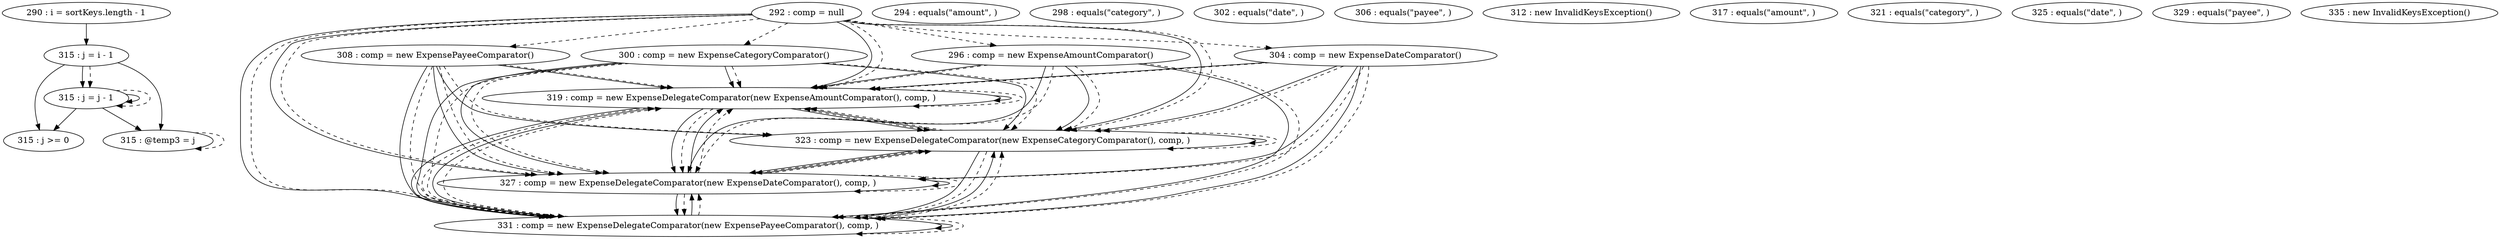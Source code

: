 digraph G {
"290 : i = sortKeys.length - 1"
"290 : i = sortKeys.length - 1" -> "315 : j = i - 1"
"292 : comp = null"
"292 : comp = null" -> "319 : comp = new ExpenseDelegateComparator(new ExpenseAmountComparator(), comp, )"
"292 : comp = null" -> "323 : comp = new ExpenseDelegateComparator(new ExpenseCategoryComparator(), comp, )"
"292 : comp = null" -> "331 : comp = new ExpenseDelegateComparator(new ExpensePayeeComparator(), comp, )"
"292 : comp = null" -> "327 : comp = new ExpenseDelegateComparator(new ExpenseDateComparator(), comp, )"
"292 : comp = null" -> "300 : comp = new ExpenseCategoryComparator()" [style=dashed]
"292 : comp = null" -> "319 : comp = new ExpenseDelegateComparator(new ExpenseAmountComparator(), comp, )" [style=dashed]
"292 : comp = null" -> "323 : comp = new ExpenseDelegateComparator(new ExpenseCategoryComparator(), comp, )" [style=dashed]
"292 : comp = null" -> "308 : comp = new ExpensePayeeComparator()" [style=dashed]
"292 : comp = null" -> "331 : comp = new ExpenseDelegateComparator(new ExpensePayeeComparator(), comp, )" [style=dashed]
"292 : comp = null" -> "296 : comp = new ExpenseAmountComparator()" [style=dashed]
"292 : comp = null" -> "304 : comp = new ExpenseDateComparator()" [style=dashed]
"292 : comp = null" -> "327 : comp = new ExpenseDelegateComparator(new ExpenseDateComparator(), comp, )" [style=dashed]
"294 : equals(\"amount\", )"
"296 : comp = new ExpenseAmountComparator()"
"296 : comp = new ExpenseAmountComparator()" -> "319 : comp = new ExpenseDelegateComparator(new ExpenseAmountComparator(), comp, )"
"296 : comp = new ExpenseAmountComparator()" -> "323 : comp = new ExpenseDelegateComparator(new ExpenseCategoryComparator(), comp, )"
"296 : comp = new ExpenseAmountComparator()" -> "331 : comp = new ExpenseDelegateComparator(new ExpensePayeeComparator(), comp, )"
"296 : comp = new ExpenseAmountComparator()" -> "327 : comp = new ExpenseDelegateComparator(new ExpenseDateComparator(), comp, )"
"296 : comp = new ExpenseAmountComparator()" -> "319 : comp = new ExpenseDelegateComparator(new ExpenseAmountComparator(), comp, )" [style=dashed]
"296 : comp = new ExpenseAmountComparator()" -> "323 : comp = new ExpenseDelegateComparator(new ExpenseCategoryComparator(), comp, )" [style=dashed]
"296 : comp = new ExpenseAmountComparator()" -> "331 : comp = new ExpenseDelegateComparator(new ExpensePayeeComparator(), comp, )" [style=dashed]
"296 : comp = new ExpenseAmountComparator()" -> "327 : comp = new ExpenseDelegateComparator(new ExpenseDateComparator(), comp, )" [style=dashed]
"298 : equals(\"category\", )"
"300 : comp = new ExpenseCategoryComparator()"
"300 : comp = new ExpenseCategoryComparator()" -> "319 : comp = new ExpenseDelegateComparator(new ExpenseAmountComparator(), comp, )"
"300 : comp = new ExpenseCategoryComparator()" -> "323 : comp = new ExpenseDelegateComparator(new ExpenseCategoryComparator(), comp, )"
"300 : comp = new ExpenseCategoryComparator()" -> "331 : comp = new ExpenseDelegateComparator(new ExpensePayeeComparator(), comp, )"
"300 : comp = new ExpenseCategoryComparator()" -> "327 : comp = new ExpenseDelegateComparator(new ExpenseDateComparator(), comp, )"
"300 : comp = new ExpenseCategoryComparator()" -> "319 : comp = new ExpenseDelegateComparator(new ExpenseAmountComparator(), comp, )" [style=dashed]
"300 : comp = new ExpenseCategoryComparator()" -> "323 : comp = new ExpenseDelegateComparator(new ExpenseCategoryComparator(), comp, )" [style=dashed]
"300 : comp = new ExpenseCategoryComparator()" -> "331 : comp = new ExpenseDelegateComparator(new ExpensePayeeComparator(), comp, )" [style=dashed]
"300 : comp = new ExpenseCategoryComparator()" -> "327 : comp = new ExpenseDelegateComparator(new ExpenseDateComparator(), comp, )" [style=dashed]
"302 : equals(\"date\", )"
"304 : comp = new ExpenseDateComparator()"
"304 : comp = new ExpenseDateComparator()" -> "319 : comp = new ExpenseDelegateComparator(new ExpenseAmountComparator(), comp, )"
"304 : comp = new ExpenseDateComparator()" -> "323 : comp = new ExpenseDelegateComparator(new ExpenseCategoryComparator(), comp, )"
"304 : comp = new ExpenseDateComparator()" -> "331 : comp = new ExpenseDelegateComparator(new ExpensePayeeComparator(), comp, )"
"304 : comp = new ExpenseDateComparator()" -> "327 : comp = new ExpenseDelegateComparator(new ExpenseDateComparator(), comp, )"
"304 : comp = new ExpenseDateComparator()" -> "319 : comp = new ExpenseDelegateComparator(new ExpenseAmountComparator(), comp, )" [style=dashed]
"304 : comp = new ExpenseDateComparator()" -> "323 : comp = new ExpenseDelegateComparator(new ExpenseCategoryComparator(), comp, )" [style=dashed]
"304 : comp = new ExpenseDateComparator()" -> "331 : comp = new ExpenseDelegateComparator(new ExpensePayeeComparator(), comp, )" [style=dashed]
"304 : comp = new ExpenseDateComparator()" -> "327 : comp = new ExpenseDelegateComparator(new ExpenseDateComparator(), comp, )" [style=dashed]
"306 : equals(\"payee\", )"
"308 : comp = new ExpensePayeeComparator()"
"308 : comp = new ExpensePayeeComparator()" -> "319 : comp = new ExpenseDelegateComparator(new ExpenseAmountComparator(), comp, )"
"308 : comp = new ExpensePayeeComparator()" -> "323 : comp = new ExpenseDelegateComparator(new ExpenseCategoryComparator(), comp, )"
"308 : comp = new ExpensePayeeComparator()" -> "331 : comp = new ExpenseDelegateComparator(new ExpensePayeeComparator(), comp, )"
"308 : comp = new ExpensePayeeComparator()" -> "327 : comp = new ExpenseDelegateComparator(new ExpenseDateComparator(), comp, )"
"308 : comp = new ExpensePayeeComparator()" -> "319 : comp = new ExpenseDelegateComparator(new ExpenseAmountComparator(), comp, )" [style=dashed]
"308 : comp = new ExpensePayeeComparator()" -> "323 : comp = new ExpenseDelegateComparator(new ExpenseCategoryComparator(), comp, )" [style=dashed]
"308 : comp = new ExpensePayeeComparator()" -> "331 : comp = new ExpenseDelegateComparator(new ExpensePayeeComparator(), comp, )" [style=dashed]
"308 : comp = new ExpensePayeeComparator()" -> "327 : comp = new ExpenseDelegateComparator(new ExpenseDateComparator(), comp, )" [style=dashed]
"312 : new InvalidKeysException()"
"315 : j = i - 1"
"315 : j = i - 1" -> "315 : j >= 0"
"315 : j = i - 1" -> "315 : @temp3 = j"
"315 : j = i - 1" -> "315 : j = j - 1"
"315 : j = i - 1" -> "315 : j = j - 1" [style=dashed]
"315 : j >= 0"
"317 : equals(\"amount\", )"
"319 : comp = new ExpenseDelegateComparator(new ExpenseAmountComparator(), comp, )"
"319 : comp = new ExpenseDelegateComparator(new ExpenseAmountComparator(), comp, )" -> "319 : comp = new ExpenseDelegateComparator(new ExpenseAmountComparator(), comp, )"
"319 : comp = new ExpenseDelegateComparator(new ExpenseAmountComparator(), comp, )" -> "323 : comp = new ExpenseDelegateComparator(new ExpenseCategoryComparator(), comp, )"
"319 : comp = new ExpenseDelegateComparator(new ExpenseAmountComparator(), comp, )" -> "331 : comp = new ExpenseDelegateComparator(new ExpensePayeeComparator(), comp, )"
"319 : comp = new ExpenseDelegateComparator(new ExpenseAmountComparator(), comp, )" -> "327 : comp = new ExpenseDelegateComparator(new ExpenseDateComparator(), comp, )"
"319 : comp = new ExpenseDelegateComparator(new ExpenseAmountComparator(), comp, )" -> "319 : comp = new ExpenseDelegateComparator(new ExpenseAmountComparator(), comp, )" [style=dashed]
"319 : comp = new ExpenseDelegateComparator(new ExpenseAmountComparator(), comp, )" -> "323 : comp = new ExpenseDelegateComparator(new ExpenseCategoryComparator(), comp, )" [style=dashed]
"319 : comp = new ExpenseDelegateComparator(new ExpenseAmountComparator(), comp, )" -> "331 : comp = new ExpenseDelegateComparator(new ExpensePayeeComparator(), comp, )" [style=dashed]
"319 : comp = new ExpenseDelegateComparator(new ExpenseAmountComparator(), comp, )" -> "327 : comp = new ExpenseDelegateComparator(new ExpenseDateComparator(), comp, )" [style=dashed]
"321 : equals(\"category\", )"
"323 : comp = new ExpenseDelegateComparator(new ExpenseCategoryComparator(), comp, )"
"323 : comp = new ExpenseDelegateComparator(new ExpenseCategoryComparator(), comp, )" -> "319 : comp = new ExpenseDelegateComparator(new ExpenseAmountComparator(), comp, )"
"323 : comp = new ExpenseDelegateComparator(new ExpenseCategoryComparator(), comp, )" -> "323 : comp = new ExpenseDelegateComparator(new ExpenseCategoryComparator(), comp, )"
"323 : comp = new ExpenseDelegateComparator(new ExpenseCategoryComparator(), comp, )" -> "331 : comp = new ExpenseDelegateComparator(new ExpensePayeeComparator(), comp, )"
"323 : comp = new ExpenseDelegateComparator(new ExpenseCategoryComparator(), comp, )" -> "327 : comp = new ExpenseDelegateComparator(new ExpenseDateComparator(), comp, )"
"323 : comp = new ExpenseDelegateComparator(new ExpenseCategoryComparator(), comp, )" -> "319 : comp = new ExpenseDelegateComparator(new ExpenseAmountComparator(), comp, )" [style=dashed]
"323 : comp = new ExpenseDelegateComparator(new ExpenseCategoryComparator(), comp, )" -> "323 : comp = new ExpenseDelegateComparator(new ExpenseCategoryComparator(), comp, )" [style=dashed]
"323 : comp = new ExpenseDelegateComparator(new ExpenseCategoryComparator(), comp, )" -> "331 : comp = new ExpenseDelegateComparator(new ExpensePayeeComparator(), comp, )" [style=dashed]
"323 : comp = new ExpenseDelegateComparator(new ExpenseCategoryComparator(), comp, )" -> "327 : comp = new ExpenseDelegateComparator(new ExpenseDateComparator(), comp, )" [style=dashed]
"325 : equals(\"date\", )"
"327 : comp = new ExpenseDelegateComparator(new ExpenseDateComparator(), comp, )"
"327 : comp = new ExpenseDelegateComparator(new ExpenseDateComparator(), comp, )" -> "319 : comp = new ExpenseDelegateComparator(new ExpenseAmountComparator(), comp, )"
"327 : comp = new ExpenseDelegateComparator(new ExpenseDateComparator(), comp, )" -> "323 : comp = new ExpenseDelegateComparator(new ExpenseCategoryComparator(), comp, )"
"327 : comp = new ExpenseDelegateComparator(new ExpenseDateComparator(), comp, )" -> "331 : comp = new ExpenseDelegateComparator(new ExpensePayeeComparator(), comp, )"
"327 : comp = new ExpenseDelegateComparator(new ExpenseDateComparator(), comp, )" -> "327 : comp = new ExpenseDelegateComparator(new ExpenseDateComparator(), comp, )"
"327 : comp = new ExpenseDelegateComparator(new ExpenseDateComparator(), comp, )" -> "319 : comp = new ExpenseDelegateComparator(new ExpenseAmountComparator(), comp, )" [style=dashed]
"327 : comp = new ExpenseDelegateComparator(new ExpenseDateComparator(), comp, )" -> "323 : comp = new ExpenseDelegateComparator(new ExpenseCategoryComparator(), comp, )" [style=dashed]
"327 : comp = new ExpenseDelegateComparator(new ExpenseDateComparator(), comp, )" -> "331 : comp = new ExpenseDelegateComparator(new ExpensePayeeComparator(), comp, )" [style=dashed]
"327 : comp = new ExpenseDelegateComparator(new ExpenseDateComparator(), comp, )" -> "327 : comp = new ExpenseDelegateComparator(new ExpenseDateComparator(), comp, )" [style=dashed]
"329 : equals(\"payee\", )"
"331 : comp = new ExpenseDelegateComparator(new ExpensePayeeComparator(), comp, )"
"331 : comp = new ExpenseDelegateComparator(new ExpensePayeeComparator(), comp, )" -> "319 : comp = new ExpenseDelegateComparator(new ExpenseAmountComparator(), comp, )"
"331 : comp = new ExpenseDelegateComparator(new ExpensePayeeComparator(), comp, )" -> "323 : comp = new ExpenseDelegateComparator(new ExpenseCategoryComparator(), comp, )"
"331 : comp = new ExpenseDelegateComparator(new ExpensePayeeComparator(), comp, )" -> "331 : comp = new ExpenseDelegateComparator(new ExpensePayeeComparator(), comp, )"
"331 : comp = new ExpenseDelegateComparator(new ExpensePayeeComparator(), comp, )" -> "327 : comp = new ExpenseDelegateComparator(new ExpenseDateComparator(), comp, )"
"331 : comp = new ExpenseDelegateComparator(new ExpensePayeeComparator(), comp, )" -> "319 : comp = new ExpenseDelegateComparator(new ExpenseAmountComparator(), comp, )" [style=dashed]
"331 : comp = new ExpenseDelegateComparator(new ExpensePayeeComparator(), comp, )" -> "323 : comp = new ExpenseDelegateComparator(new ExpenseCategoryComparator(), comp, )" [style=dashed]
"331 : comp = new ExpenseDelegateComparator(new ExpensePayeeComparator(), comp, )" -> "331 : comp = new ExpenseDelegateComparator(new ExpensePayeeComparator(), comp, )" [style=dashed]
"331 : comp = new ExpenseDelegateComparator(new ExpensePayeeComparator(), comp, )" -> "327 : comp = new ExpenseDelegateComparator(new ExpenseDateComparator(), comp, )" [style=dashed]
"335 : new InvalidKeysException()"
"315 : @temp3 = j"
"315 : @temp3 = j" -> "315 : @temp3 = j" [style=dashed]
"315 : j = j - 1"
"315 : j = j - 1" -> "315 : j >= 0"
"315 : j = j - 1" -> "315 : @temp3 = j"
"315 : j = j - 1" -> "315 : j = j - 1"
"315 : j = j - 1" -> "315 : j = j - 1" [style=dashed]
}